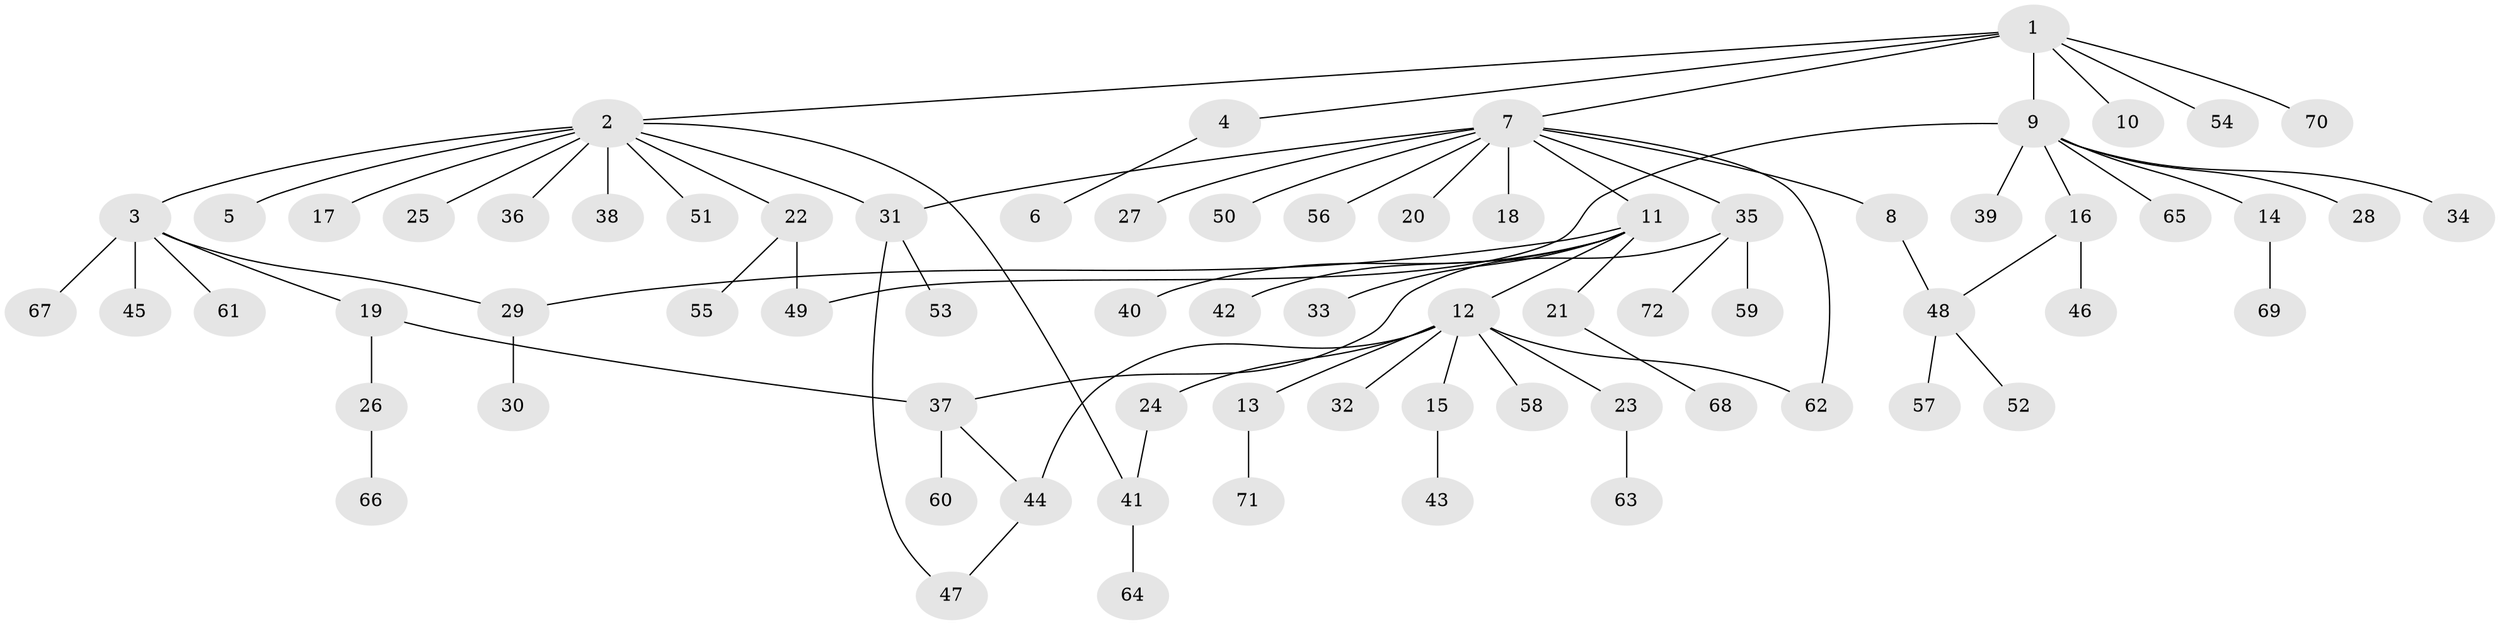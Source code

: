// Generated by graph-tools (version 1.1) at 2025/48/03/09/25 04:48:38]
// undirected, 72 vertices, 80 edges
graph export_dot {
graph [start="1"]
  node [color=gray90,style=filled];
  1;
  2;
  3;
  4;
  5;
  6;
  7;
  8;
  9;
  10;
  11;
  12;
  13;
  14;
  15;
  16;
  17;
  18;
  19;
  20;
  21;
  22;
  23;
  24;
  25;
  26;
  27;
  28;
  29;
  30;
  31;
  32;
  33;
  34;
  35;
  36;
  37;
  38;
  39;
  40;
  41;
  42;
  43;
  44;
  45;
  46;
  47;
  48;
  49;
  50;
  51;
  52;
  53;
  54;
  55;
  56;
  57;
  58;
  59;
  60;
  61;
  62;
  63;
  64;
  65;
  66;
  67;
  68;
  69;
  70;
  71;
  72;
  1 -- 2;
  1 -- 4;
  1 -- 7;
  1 -- 9;
  1 -- 10;
  1 -- 54;
  1 -- 70;
  2 -- 3;
  2 -- 5;
  2 -- 17;
  2 -- 22;
  2 -- 25;
  2 -- 31;
  2 -- 36;
  2 -- 38;
  2 -- 41;
  2 -- 51;
  3 -- 19;
  3 -- 29;
  3 -- 45;
  3 -- 61;
  3 -- 67;
  4 -- 6;
  7 -- 8;
  7 -- 11;
  7 -- 18;
  7 -- 20;
  7 -- 27;
  7 -- 31;
  7 -- 35;
  7 -- 50;
  7 -- 56;
  7 -- 62;
  8 -- 48;
  9 -- 14;
  9 -- 16;
  9 -- 28;
  9 -- 34;
  9 -- 39;
  9 -- 49;
  9 -- 65;
  11 -- 12;
  11 -- 21;
  11 -- 29;
  11 -- 33;
  11 -- 40;
  11 -- 42;
  12 -- 13;
  12 -- 15;
  12 -- 23;
  12 -- 24;
  12 -- 32;
  12 -- 44;
  12 -- 58;
  12 -- 62;
  13 -- 71;
  14 -- 69;
  15 -- 43;
  16 -- 46;
  16 -- 48;
  19 -- 26;
  19 -- 37;
  21 -- 68;
  22 -- 49;
  22 -- 55;
  23 -- 63;
  24 -- 41;
  26 -- 66;
  29 -- 30;
  31 -- 47;
  31 -- 53;
  35 -- 37;
  35 -- 59;
  35 -- 72;
  37 -- 44;
  37 -- 60;
  41 -- 64;
  44 -- 47;
  48 -- 52;
  48 -- 57;
}
